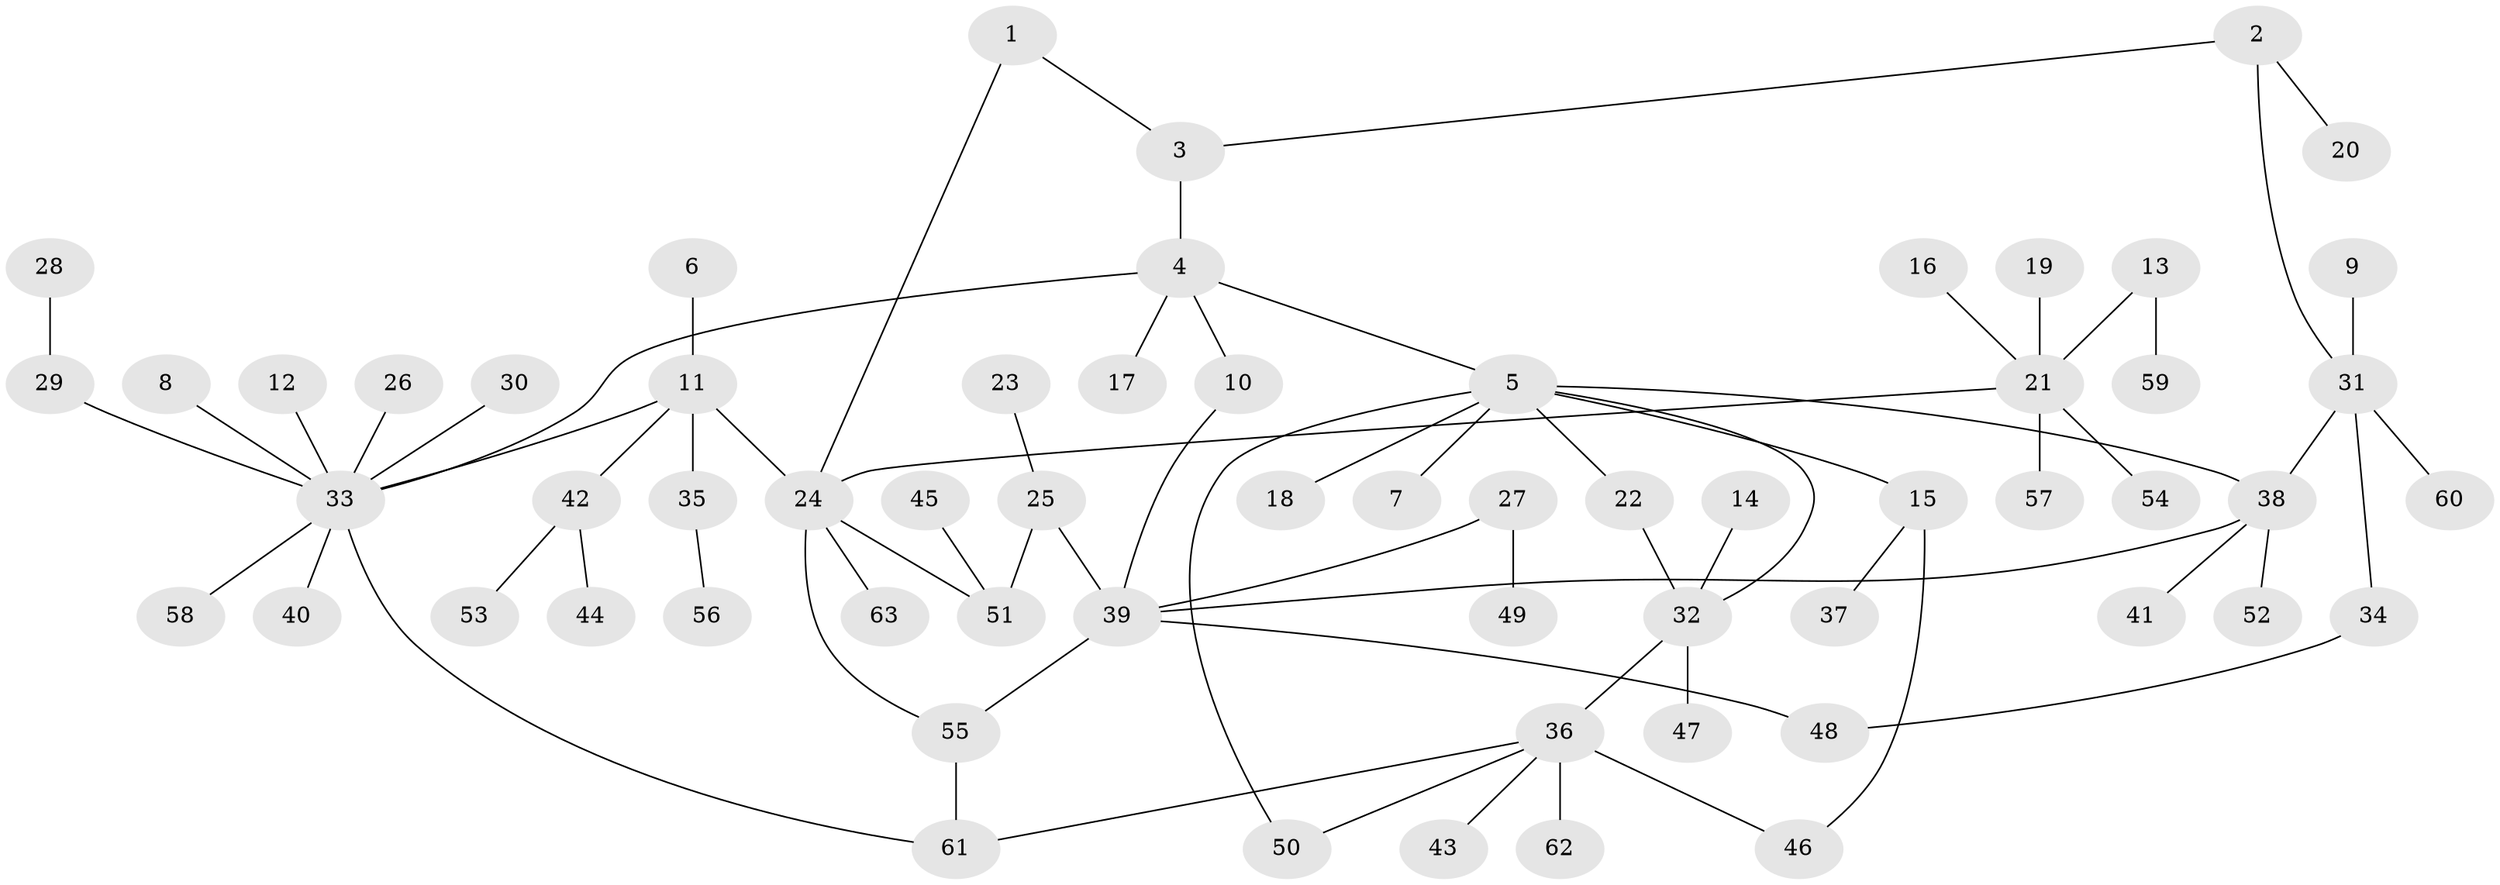 // original degree distribution, {4: 0.05555555555555555, 8: 0.007936507936507936, 2: 0.3412698412698413, 11: 0.007936507936507936, 3: 0.15873015873015872, 6: 0.023809523809523808, 1: 0.38095238095238093, 5: 0.023809523809523808}
// Generated by graph-tools (version 1.1) at 2025/49/03/09/25 03:49:19]
// undirected, 63 vertices, 73 edges
graph export_dot {
graph [start="1"]
  node [color=gray90,style=filled];
  1;
  2;
  3;
  4;
  5;
  6;
  7;
  8;
  9;
  10;
  11;
  12;
  13;
  14;
  15;
  16;
  17;
  18;
  19;
  20;
  21;
  22;
  23;
  24;
  25;
  26;
  27;
  28;
  29;
  30;
  31;
  32;
  33;
  34;
  35;
  36;
  37;
  38;
  39;
  40;
  41;
  42;
  43;
  44;
  45;
  46;
  47;
  48;
  49;
  50;
  51;
  52;
  53;
  54;
  55;
  56;
  57;
  58;
  59;
  60;
  61;
  62;
  63;
  1 -- 3 [weight=1.0];
  1 -- 24 [weight=1.0];
  2 -- 3 [weight=1.0];
  2 -- 20 [weight=1.0];
  2 -- 31 [weight=1.0];
  3 -- 4 [weight=1.0];
  4 -- 5 [weight=1.0];
  4 -- 10 [weight=1.0];
  4 -- 17 [weight=1.0];
  4 -- 33 [weight=1.0];
  5 -- 7 [weight=1.0];
  5 -- 15 [weight=1.0];
  5 -- 18 [weight=1.0];
  5 -- 22 [weight=1.0];
  5 -- 32 [weight=1.0];
  5 -- 38 [weight=1.0];
  5 -- 50 [weight=1.0];
  6 -- 11 [weight=1.0];
  8 -- 33 [weight=1.0];
  9 -- 31 [weight=1.0];
  10 -- 39 [weight=1.0];
  11 -- 24 [weight=1.0];
  11 -- 33 [weight=1.0];
  11 -- 35 [weight=1.0];
  11 -- 42 [weight=1.0];
  12 -- 33 [weight=1.0];
  13 -- 21 [weight=1.0];
  13 -- 59 [weight=1.0];
  14 -- 32 [weight=1.0];
  15 -- 37 [weight=1.0];
  15 -- 46 [weight=1.0];
  16 -- 21 [weight=1.0];
  19 -- 21 [weight=1.0];
  21 -- 24 [weight=1.0];
  21 -- 54 [weight=1.0];
  21 -- 57 [weight=1.0];
  22 -- 32 [weight=1.0];
  23 -- 25 [weight=1.0];
  24 -- 51 [weight=1.0];
  24 -- 55 [weight=1.0];
  24 -- 63 [weight=1.0];
  25 -- 39 [weight=1.0];
  25 -- 51 [weight=1.0];
  26 -- 33 [weight=1.0];
  27 -- 39 [weight=1.0];
  27 -- 49 [weight=1.0];
  28 -- 29 [weight=1.0];
  29 -- 33 [weight=1.0];
  30 -- 33 [weight=1.0];
  31 -- 34 [weight=1.0];
  31 -- 38 [weight=1.0];
  31 -- 60 [weight=1.0];
  32 -- 36 [weight=1.0];
  32 -- 47 [weight=1.0];
  33 -- 40 [weight=1.0];
  33 -- 58 [weight=1.0];
  33 -- 61 [weight=1.0];
  34 -- 48 [weight=1.0];
  35 -- 56 [weight=1.0];
  36 -- 43 [weight=1.0];
  36 -- 46 [weight=1.0];
  36 -- 50 [weight=1.0];
  36 -- 61 [weight=1.0];
  36 -- 62 [weight=2.0];
  38 -- 39 [weight=1.0];
  38 -- 41 [weight=1.0];
  38 -- 52 [weight=1.0];
  39 -- 48 [weight=1.0];
  39 -- 55 [weight=1.0];
  42 -- 44 [weight=1.0];
  42 -- 53 [weight=1.0];
  45 -- 51 [weight=1.0];
  55 -- 61 [weight=1.0];
}
